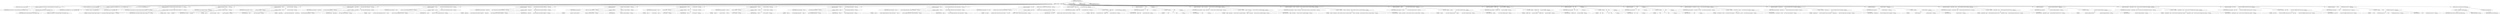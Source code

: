 digraph "printUsage" {  
"1993" [label = <(METHOD,printUsage)<SUB>798</SUB>> ]
"1994" [label = <(BLOCK,&lt;empty&gt;,&lt;empty&gt;)<SUB>798</SUB>> ]
"1995" [label = <(LOCAL,String lSep: java.lang.String)> ]
"1996" [label = <(&lt;operator&gt;.assignment,String lSep = System.getProperty(&quot;line.separator&quot;))<SUB>799</SUB>> ]
"1997" [label = <(IDENTIFIER,lSep,String lSep = System.getProperty(&quot;line.separator&quot;))<SUB>799</SUB>> ]
"1998" [label = <(getProperty,System.getProperty(&quot;line.separator&quot;))<SUB>799</SUB>> ]
"1999" [label = <(IDENTIFIER,System,System.getProperty(&quot;line.separator&quot;))<SUB>799</SUB>> ]
"2000" [label = <(LITERAL,&quot;line.separator&quot;,System.getProperty(&quot;line.separator&quot;))<SUB>799</SUB>> ]
"44" [label = <(LOCAL,StringBuffer msg: java.lang.StringBuffer)> ]
"2001" [label = <(&lt;operator&gt;.assignment,StringBuffer msg = new StringBuffer())<SUB>800</SUB>> ]
"2002" [label = <(IDENTIFIER,msg,StringBuffer msg = new StringBuffer())<SUB>800</SUB>> ]
"2003" [label = <(&lt;operator&gt;.alloc,new StringBuffer())<SUB>800</SUB>> ]
"2004" [label = <(&lt;init&gt;,new StringBuffer())<SUB>800</SUB>> ]
"43" [label = <(IDENTIFIER,msg,new StringBuffer())<SUB>800</SUB>> ]
"2005" [label = <(append,msg.append(&quot;ant [options] [target [target2 [target3] ...]]&quot; + lSep))<SUB>801</SUB>> ]
"2006" [label = <(IDENTIFIER,msg,msg.append(&quot;ant [options] [target [target2 [target3] ...]]&quot; + lSep))<SUB>801</SUB>> ]
"2007" [label = <(&lt;operator&gt;.addition,&quot;ant [options] [target [target2 [target3] ...]]&quot; + lSep)<SUB>801</SUB>> ]
"2008" [label = <(LITERAL,&quot;ant [options] [target [target2 [target3] ...]]&quot;,&quot;ant [options] [target [target2 [target3] ...]]&quot; + lSep)<SUB>801</SUB>> ]
"2009" [label = <(IDENTIFIER,lSep,&quot;ant [options] [target [target2 [target3] ...]]&quot; + lSep)<SUB>801</SUB>> ]
"2010" [label = <(append,msg.append(&quot;Options: &quot; + lSep))<SUB>802</SUB>> ]
"2011" [label = <(IDENTIFIER,msg,msg.append(&quot;Options: &quot; + lSep))<SUB>802</SUB>> ]
"2012" [label = <(&lt;operator&gt;.addition,&quot;Options: &quot; + lSep)<SUB>802</SUB>> ]
"2013" [label = <(LITERAL,&quot;Options: &quot;,&quot;Options: &quot; + lSep)<SUB>802</SUB>> ]
"2014" [label = <(IDENTIFIER,lSep,&quot;Options: &quot; + lSep)<SUB>802</SUB>> ]
"2015" [label = <(append,msg.append(&quot;  -help, -h              print this message&quot; + lSep))<SUB>803</SUB>> ]
"2016" [label = <(IDENTIFIER,msg,msg.append(&quot;  -help, -h              print this message&quot; + lSep))<SUB>803</SUB>> ]
"2017" [label = <(&lt;operator&gt;.addition,&quot;  -help, -h              print this message&quot; + lSep)<SUB>803</SUB>> ]
"2018" [label = <(LITERAL,&quot;  -help, -h              print this message&quot;,&quot;  -help, -h              print this message&quot; + lSep)<SUB>803</SUB>> ]
"2019" [label = <(IDENTIFIER,lSep,&quot;  -help, -h              print this message&quot; + lSep)<SUB>803</SUB>> ]
"2020" [label = <(append,msg.append(&quot;  -projecthelp, -p       print project help information&quot; + lSep))<SUB>804</SUB>> ]
"2021" [label = <(IDENTIFIER,msg,msg.append(&quot;  -projecthelp, -p       print project help information&quot; + lSep))<SUB>804</SUB>> ]
"2022" [label = <(&lt;operator&gt;.addition,&quot;  -projecthelp, -p       print project help information&quot; + lSep)<SUB>804</SUB>> ]
"2023" [label = <(LITERAL,&quot;  -projecthelp, -p       print project help information&quot;,&quot;  -projecthelp, -p       print project help information&quot; + lSep)<SUB>804</SUB>> ]
"2024" [label = <(IDENTIFIER,lSep,&quot;  -projecthelp, -p       print project help information&quot; + lSep)<SUB>804</SUB>> ]
"2025" [label = <(append,msg.append(&quot;  -version               print the version information and exit&quot; + lSep))<SUB>805</SUB>> ]
"2026" [label = <(IDENTIFIER,msg,msg.append(&quot;  -version               print the version information and exit&quot; + lSep))<SUB>805</SUB>> ]
"2027" [label = <(&lt;operator&gt;.addition,&quot;  -version               print the version information and exit&quot; + lSep)<SUB>805</SUB>> ]
"2028" [label = <(LITERAL,&quot;  -version               print the version information and exit&quot;,&quot;  -version               print the version information and exit&quot; + lSep)<SUB>805</SUB>> ]
"2029" [label = <(IDENTIFIER,lSep,&quot;  -version               print the version information and exit&quot; + lSep)<SUB>805</SUB>> ]
"2030" [label = <(append,msg.append(&quot;  -diagnostics           print information that might be helpful to&quot; + lSep))<SUB>806</SUB>> ]
"2031" [label = <(IDENTIFIER,msg,msg.append(&quot;  -diagnostics           print information that might be helpful to&quot; + lSep))<SUB>806</SUB>> ]
"2032" [label = <(&lt;operator&gt;.addition,&quot;  -diagnostics           print information that might be helpful to&quot; + lSep)<SUB>806</SUB>> ]
"2033" [label = <(LITERAL,&quot;  -diagnostics           print information that might be helpful to&quot;,&quot;  -diagnostics           print information that might be helpful to&quot; + lSep)<SUB>806</SUB>> ]
"2034" [label = <(IDENTIFIER,lSep,&quot;  -diagnostics           print information that might be helpful to&quot; + lSep)<SUB>806</SUB>> ]
"2035" [label = <(append,msg.append(&quot;                         diagnose or report problems.&quot; + lSep))<SUB>807</SUB>> ]
"2036" [label = <(IDENTIFIER,msg,msg.append(&quot;                         diagnose or report problems.&quot; + lSep))<SUB>807</SUB>> ]
"2037" [label = <(&lt;operator&gt;.addition,&quot;                         diagnose or report problems.&quot; + lSep)<SUB>807</SUB>> ]
"2038" [label = <(LITERAL,&quot;                         diagnose or report problems.&quot;,&quot;                         diagnose or report problems.&quot; + lSep)<SUB>807</SUB>> ]
"2039" [label = <(IDENTIFIER,lSep,&quot;                         diagnose or report problems.&quot; + lSep)<SUB>807</SUB>> ]
"2040" [label = <(append,msg.append(&quot;  -quiet, -q             be extra quiet&quot; + lSep))<SUB>808</SUB>> ]
"2041" [label = <(IDENTIFIER,msg,msg.append(&quot;  -quiet, -q             be extra quiet&quot; + lSep))<SUB>808</SUB>> ]
"2042" [label = <(&lt;operator&gt;.addition,&quot;  -quiet, -q             be extra quiet&quot; + lSep)<SUB>808</SUB>> ]
"2043" [label = <(LITERAL,&quot;  -quiet, -q             be extra quiet&quot;,&quot;  -quiet, -q             be extra quiet&quot; + lSep)<SUB>808</SUB>> ]
"2044" [label = <(IDENTIFIER,lSep,&quot;  -quiet, -q             be extra quiet&quot; + lSep)<SUB>808</SUB>> ]
"2045" [label = <(append,msg.append(&quot;  -verbose, -v           be extra verbose&quot; + lSep))<SUB>809</SUB>> ]
"2046" [label = <(IDENTIFIER,msg,msg.append(&quot;  -verbose, -v           be extra verbose&quot; + lSep))<SUB>809</SUB>> ]
"2047" [label = <(&lt;operator&gt;.addition,&quot;  -verbose, -v           be extra verbose&quot; + lSep)<SUB>809</SUB>> ]
"2048" [label = <(LITERAL,&quot;  -verbose, -v           be extra verbose&quot;,&quot;  -verbose, -v           be extra verbose&quot; + lSep)<SUB>809</SUB>> ]
"2049" [label = <(IDENTIFIER,lSep,&quot;  -verbose, -v           be extra verbose&quot; + lSep)<SUB>809</SUB>> ]
"2050" [label = <(append,msg.append(&quot;  -debug, -d             print debugging information&quot; + lSep))<SUB>810</SUB>> ]
"2051" [label = <(IDENTIFIER,msg,msg.append(&quot;  -debug, -d             print debugging information&quot; + lSep))<SUB>810</SUB>> ]
"2052" [label = <(&lt;operator&gt;.addition,&quot;  -debug, -d             print debugging information&quot; + lSep)<SUB>810</SUB>> ]
"2053" [label = <(LITERAL,&quot;  -debug, -d             print debugging information&quot;,&quot;  -debug, -d             print debugging information&quot; + lSep)<SUB>810</SUB>> ]
"2054" [label = <(IDENTIFIER,lSep,&quot;  -debug, -d             print debugging information&quot; + lSep)<SUB>810</SUB>> ]
"2055" [label = <(append,msg.append(&quot;  -emacs, -e             produce logging information without adornments&quot; + lSep))<SUB>811</SUB>> ]
"2056" [label = <(IDENTIFIER,msg,msg.append(&quot;  -emacs, -e             produce logging information without adornments&quot; + lSep))<SUB>811</SUB>> ]
"2057" [label = <(&lt;operator&gt;.addition,&quot;  -emacs, -e             produce logging information without adornments&quot; + lSep)<SUB>811</SUB>> ]
"2058" [label = <(LITERAL,&quot;  -emacs, -e             produce logging information without adornments&quot;,&quot;  -emacs, -e             produce logging information without adornments&quot; + lSep)<SUB>811</SUB>> ]
"2059" [label = <(IDENTIFIER,lSep,&quot;  -emacs, -e             produce logging information without adornments&quot; + lSep)<SUB>811</SUB>> ]
"2060" [label = <(append,msg.append(&quot;  -lib &lt;path&gt;            specifies a path to search for jars and classes&quot; + lSep))<SUB>812</SUB>> ]
"2061" [label = <(IDENTIFIER,msg,msg.append(&quot;  -lib &lt;path&gt;            specifies a path to search for jars and classes&quot; + lSep))<SUB>812</SUB>> ]
"2062" [label = <(&lt;operator&gt;.addition,&quot;  -lib &lt;path&gt;            specifies a path to search for jars and classes&quot; + lSep)<SUB>812</SUB>> ]
"2063" [label = <(LITERAL,&quot;  -lib &lt;path&gt;            specifies a path to search for jars and classes&quot;,&quot;  -lib &lt;path&gt;            specifies a path to search for jars and classes&quot; + lSep)<SUB>812</SUB>> ]
"2064" [label = <(IDENTIFIER,lSep,&quot;  -lib &lt;path&gt;            specifies a path to search for jars and classes&quot; + lSep)<SUB>812</SUB>> ]
"2065" [label = <(append,msg.append(&quot;  -logfile &lt;file&gt;        use given file for log&quot; + lSep))<SUB>813</SUB>> ]
"2066" [label = <(IDENTIFIER,msg,msg.append(&quot;  -logfile &lt;file&gt;        use given file for log&quot; + lSep))<SUB>813</SUB>> ]
"2067" [label = <(&lt;operator&gt;.addition,&quot;  -logfile &lt;file&gt;        use given file for log&quot; + lSep)<SUB>813</SUB>> ]
"2068" [label = <(LITERAL,&quot;  -logfile &lt;file&gt;        use given file for log&quot;,&quot;  -logfile &lt;file&gt;        use given file for log&quot; + lSep)<SUB>813</SUB>> ]
"2069" [label = <(IDENTIFIER,lSep,&quot;  -logfile &lt;file&gt;        use given file for log&quot; + lSep)<SUB>813</SUB>> ]
"2070" [label = <(append,msg.append(&quot;    -l     &lt;file&gt;                ''&quot; + lSep))<SUB>814</SUB>> ]
"2071" [label = <(IDENTIFIER,msg,msg.append(&quot;    -l     &lt;file&gt;                ''&quot; + lSep))<SUB>814</SUB>> ]
"2072" [label = <(&lt;operator&gt;.addition,&quot;    -l     &lt;file&gt;                ''&quot; + lSep)<SUB>814</SUB>> ]
"2073" [label = <(LITERAL,&quot;    -l     &lt;file&gt;                ''&quot;,&quot;    -l     &lt;file&gt;                ''&quot; + lSep)<SUB>814</SUB>> ]
"2074" [label = <(IDENTIFIER,lSep,&quot;    -l     &lt;file&gt;                ''&quot; + lSep)<SUB>814</SUB>> ]
"2075" [label = <(append,msg.append(&quot;  -logger &lt;classname&gt;    the class which is to perform logging&quot; + lSep))<SUB>815</SUB>> ]
"2076" [label = <(IDENTIFIER,msg,msg.append(&quot;  -logger &lt;classname&gt;    the class which is to perform logging&quot; + lSep))<SUB>815</SUB>> ]
"2077" [label = <(&lt;operator&gt;.addition,&quot;  -logger &lt;classname&gt;    the class which is to perform logging&quot; + lSep)<SUB>815</SUB>> ]
"2078" [label = <(LITERAL,&quot;  -logger &lt;classname&gt;    the class which is to perform logging&quot;,&quot;  -logger &lt;classname&gt;    the class which is to perform logging&quot; + lSep)<SUB>815</SUB>> ]
"2079" [label = <(IDENTIFIER,lSep,&quot;  -logger &lt;classname&gt;    the class which is to perform logging&quot; + lSep)<SUB>815</SUB>> ]
"2080" [label = <(append,msg.append(&quot;  -listener &lt;classname&gt;  add an instance of class as a project listener&quot; + lSep))<SUB>816</SUB>> ]
"2081" [label = <(IDENTIFIER,msg,msg.append(&quot;  -listener &lt;classname&gt;  add an instance of class as a project listener&quot; + lSep))<SUB>816</SUB>> ]
"2082" [label = <(&lt;operator&gt;.addition,&quot;  -listener &lt;classname&gt;  add an instance of class as a project listener&quot; + lSep)<SUB>816</SUB>> ]
"2083" [label = <(LITERAL,&quot;  -listener &lt;classname&gt;  add an instance of class as a project listener&quot;,&quot;  -listener &lt;classname&gt;  add an instance of class as a project listener&quot; + lSep)<SUB>816</SUB>> ]
"2084" [label = <(IDENTIFIER,lSep,&quot;  -listener &lt;classname&gt;  add an instance of class as a project listener&quot; + lSep)<SUB>816</SUB>> ]
"2085" [label = <(append,msg.append(&quot;  -noinput               do not allow interactive input&quot; + lSep))<SUB>817</SUB>> ]
"2086" [label = <(IDENTIFIER,msg,msg.append(&quot;  -noinput               do not allow interactive input&quot; + lSep))<SUB>817</SUB>> ]
"2087" [label = <(&lt;operator&gt;.addition,&quot;  -noinput               do not allow interactive input&quot; + lSep)<SUB>817</SUB>> ]
"2088" [label = <(LITERAL,&quot;  -noinput               do not allow interactive input&quot;,&quot;  -noinput               do not allow interactive input&quot; + lSep)<SUB>817</SUB>> ]
"2089" [label = <(IDENTIFIER,lSep,&quot;  -noinput               do not allow interactive input&quot; + lSep)<SUB>817</SUB>> ]
"2090" [label = <(append,msg.append(&quot;  -buildfile &lt;file&gt;      use given buildfile&quot; + lSep))<SUB>818</SUB>> ]
"2091" [label = <(IDENTIFIER,msg,msg.append(&quot;  -buildfile &lt;file&gt;      use given buildfile&quot; + lSep))<SUB>818</SUB>> ]
"2092" [label = <(&lt;operator&gt;.addition,&quot;  -buildfile &lt;file&gt;      use given buildfile&quot; + lSep)<SUB>818</SUB>> ]
"2093" [label = <(LITERAL,&quot;  -buildfile &lt;file&gt;      use given buildfile&quot;,&quot;  -buildfile &lt;file&gt;      use given buildfile&quot; + lSep)<SUB>818</SUB>> ]
"2094" [label = <(IDENTIFIER,lSep,&quot;  -buildfile &lt;file&gt;      use given buildfile&quot; + lSep)<SUB>818</SUB>> ]
"2095" [label = <(append,msg.append(&quot;    -file    &lt;file&gt;              ''&quot; + lSep))<SUB>819</SUB>> ]
"2096" [label = <(IDENTIFIER,msg,msg.append(&quot;    -file    &lt;file&gt;              ''&quot; + lSep))<SUB>819</SUB>> ]
"2097" [label = <(&lt;operator&gt;.addition,&quot;    -file    &lt;file&gt;              ''&quot; + lSep)<SUB>819</SUB>> ]
"2098" [label = <(LITERAL,&quot;    -file    &lt;file&gt;              ''&quot;,&quot;    -file    &lt;file&gt;              ''&quot; + lSep)<SUB>819</SUB>> ]
"2099" [label = <(IDENTIFIER,lSep,&quot;    -file    &lt;file&gt;              ''&quot; + lSep)<SUB>819</SUB>> ]
"2100" [label = <(append,msg.append(&quot;    -f       &lt;file&gt;              ''&quot; + lSep))<SUB>820</SUB>> ]
"2101" [label = <(IDENTIFIER,msg,msg.append(&quot;    -f       &lt;file&gt;              ''&quot; + lSep))<SUB>820</SUB>> ]
"2102" [label = <(&lt;operator&gt;.addition,&quot;    -f       &lt;file&gt;              ''&quot; + lSep)<SUB>820</SUB>> ]
"2103" [label = <(LITERAL,&quot;    -f       &lt;file&gt;              ''&quot;,&quot;    -f       &lt;file&gt;              ''&quot; + lSep)<SUB>820</SUB>> ]
"2104" [label = <(IDENTIFIER,lSep,&quot;    -f       &lt;file&gt;              ''&quot; + lSep)<SUB>820</SUB>> ]
"2105" [label = <(append,msg.append(&quot;  -D&lt;property&gt;=&lt;value&gt;   use value for given property&quot; + lSep))<SUB>821</SUB>> ]
"2106" [label = <(IDENTIFIER,msg,msg.append(&quot;  -D&lt;property&gt;=&lt;value&gt;   use value for given property&quot; + lSep))<SUB>821</SUB>> ]
"2107" [label = <(&lt;operator&gt;.addition,&quot;  -D&lt;property&gt;=&lt;value&gt;   use value for given property&quot; + lSep)<SUB>821</SUB>> ]
"2108" [label = <(LITERAL,&quot;  -D&lt;property&gt;=&lt;value&gt;   use value for given property&quot;,&quot;  -D&lt;property&gt;=&lt;value&gt;   use value for given property&quot; + lSep)<SUB>821</SUB>> ]
"2109" [label = <(IDENTIFIER,lSep,&quot;  -D&lt;property&gt;=&lt;value&gt;   use value for given property&quot; + lSep)<SUB>821</SUB>> ]
"2110" [label = <(append,msg.append(&quot;  -keep-going, -k        execute all targets that do not depend&quot; + lSep))<SUB>822</SUB>> ]
"2111" [label = <(IDENTIFIER,msg,msg.append(&quot;  -keep-going, -k        execute all targets that do not depend&quot; + lSep))<SUB>822</SUB>> ]
"2112" [label = <(&lt;operator&gt;.addition,&quot;  -keep-going, -k        execute all targets that do not depend&quot; + lSep)<SUB>822</SUB>> ]
"2113" [label = <(LITERAL,&quot;  -keep-going, -k        execute all targets that do not depend&quot;,&quot;  -keep-going, -k        execute all targets that do not depend&quot; + lSep)<SUB>822</SUB>> ]
"2114" [label = <(IDENTIFIER,lSep,&quot;  -keep-going, -k        execute all targets that do not depend&quot; + lSep)<SUB>822</SUB>> ]
"2115" [label = <(append,msg.append(&quot;                         on failed target(s)&quot; + lSep))<SUB>823</SUB>> ]
"2116" [label = <(IDENTIFIER,msg,msg.append(&quot;                         on failed target(s)&quot; + lSep))<SUB>823</SUB>> ]
"2117" [label = <(&lt;operator&gt;.addition,&quot;                         on failed target(s)&quot; + lSep)<SUB>823</SUB>> ]
"2118" [label = <(LITERAL,&quot;                         on failed target(s)&quot;,&quot;                         on failed target(s)&quot; + lSep)<SUB>823</SUB>> ]
"2119" [label = <(IDENTIFIER,lSep,&quot;                         on failed target(s)&quot; + lSep)<SUB>823</SUB>> ]
"2120" [label = <(append,msg.append(&quot;  -propertyfile &lt;name&gt;   load all properties from file with -D&quot; + lSep))<SUB>824</SUB>> ]
"2121" [label = <(IDENTIFIER,msg,msg.append(&quot;  -propertyfile &lt;name&gt;   load all properties from file with -D&quot; + lSep))<SUB>824</SUB>> ]
"2122" [label = <(&lt;operator&gt;.addition,&quot;  -propertyfile &lt;name&gt;   load all properties from file with -D&quot; + lSep)<SUB>824</SUB>> ]
"2123" [label = <(LITERAL,&quot;  -propertyfile &lt;name&gt;   load all properties from file with -D&quot;,&quot;  -propertyfile &lt;name&gt;   load all properties from file with -D&quot; + lSep)<SUB>824</SUB>> ]
"2124" [label = <(IDENTIFIER,lSep,&quot;  -propertyfile &lt;name&gt;   load all properties from file with -D&quot; + lSep)<SUB>824</SUB>> ]
"2125" [label = <(append,msg.append(&quot;                         properties taking precedence&quot; + lSep))<SUB>825</SUB>> ]
"2126" [label = <(IDENTIFIER,msg,msg.append(&quot;                         properties taking precedence&quot; + lSep))<SUB>825</SUB>> ]
"2127" [label = <(&lt;operator&gt;.addition,&quot;                         properties taking precedence&quot; + lSep)<SUB>825</SUB>> ]
"2128" [label = <(LITERAL,&quot;                         properties taking precedence&quot;,&quot;                         properties taking precedence&quot; + lSep)<SUB>825</SUB>> ]
"2129" [label = <(IDENTIFIER,lSep,&quot;                         properties taking precedence&quot; + lSep)<SUB>825</SUB>> ]
"2130" [label = <(append,msg.append(&quot;  -inputhandler &lt;class&gt;  the class which will handle input requests&quot; + lSep))<SUB>826</SUB>> ]
"2131" [label = <(IDENTIFIER,msg,msg.append(&quot;  -inputhandler &lt;class&gt;  the class which will handle input requests&quot; + lSep))<SUB>826</SUB>> ]
"2132" [label = <(&lt;operator&gt;.addition,&quot;  -inputhandler &lt;class&gt;  the class which will handle input requests&quot; + lSep)<SUB>826</SUB>> ]
"2133" [label = <(LITERAL,&quot;  -inputhandler &lt;class&gt;  the class which will handle input requests&quot;,&quot;  -inputhandler &lt;class&gt;  the class which will handle input requests&quot; + lSep)<SUB>826</SUB>> ]
"2134" [label = <(IDENTIFIER,lSep,&quot;  -inputhandler &lt;class&gt;  the class which will handle input requests&quot; + lSep)<SUB>826</SUB>> ]
"2135" [label = <(append,msg.append(&quot;  -find &lt;file&gt;           (s)earch for buildfile towards the root of&quot; + lSep))<SUB>827</SUB>> ]
"2136" [label = <(IDENTIFIER,msg,msg.append(&quot;  -find &lt;file&gt;           (s)earch for buildfile towards the root of&quot; + lSep))<SUB>827</SUB>> ]
"2137" [label = <(&lt;operator&gt;.addition,&quot;  -find &lt;file&gt;           (s)earch for buildfile towards the root of&quot; + lSep)<SUB>827</SUB>> ]
"2138" [label = <(LITERAL,&quot;  -find &lt;file&gt;           (s)earch for buildfile towards the root of&quot;,&quot;  -find &lt;file&gt;           (s)earch for buildfile towards the root of&quot; + lSep)<SUB>827</SUB>> ]
"2139" [label = <(IDENTIFIER,lSep,&quot;  -find &lt;file&gt;           (s)earch for buildfile towards the root of&quot; + lSep)<SUB>827</SUB>> ]
"2140" [label = <(append,msg.append(&quot;    -s  &lt;file&gt;           the filesystem and use it&quot; + lSep))<SUB>828</SUB>> ]
"2141" [label = <(IDENTIFIER,msg,msg.append(&quot;    -s  &lt;file&gt;           the filesystem and use it&quot; + lSep))<SUB>828</SUB>> ]
"2142" [label = <(&lt;operator&gt;.addition,&quot;    -s  &lt;file&gt;           the filesystem and use it&quot; + lSep)<SUB>828</SUB>> ]
"2143" [label = <(LITERAL,&quot;    -s  &lt;file&gt;           the filesystem and use it&quot;,&quot;    -s  &lt;file&gt;           the filesystem and use it&quot; + lSep)<SUB>828</SUB>> ]
"2144" [label = <(IDENTIFIER,lSep,&quot;    -s  &lt;file&gt;           the filesystem and use it&quot; + lSep)<SUB>828</SUB>> ]
"2145" [label = <(println,System.out.println(msg.toString()))<SUB>829</SUB>> ]
"2146" [label = <(&lt;operator&gt;.fieldAccess,System.out)<SUB>829</SUB>> ]
"2147" [label = <(IDENTIFIER,System,System.out.println(msg.toString()))<SUB>829</SUB>> ]
"2148" [label = <(FIELD_IDENTIFIER,out,out)<SUB>829</SUB>> ]
"2149" [label = <(toString,msg.toString())<SUB>829</SUB>> ]
"2150" [label = <(IDENTIFIER,msg,msg.toString())<SUB>829</SUB>> ]
"2151" [label = <(MODIFIER,PRIVATE)> ]
"2152" [label = <(MODIFIER,STATIC)> ]
"2153" [label = <(METHOD_RETURN,void)<SUB>798</SUB>> ]
  "1993" -> "1994" 
  "1993" -> "2151" 
  "1993" -> "2152" 
  "1993" -> "2153" 
  "1994" -> "1995" 
  "1994" -> "1996" 
  "1994" -> "44" 
  "1994" -> "2001" 
  "1994" -> "2004" 
  "1994" -> "2005" 
  "1994" -> "2010" 
  "1994" -> "2015" 
  "1994" -> "2020" 
  "1994" -> "2025" 
  "1994" -> "2030" 
  "1994" -> "2035" 
  "1994" -> "2040" 
  "1994" -> "2045" 
  "1994" -> "2050" 
  "1994" -> "2055" 
  "1994" -> "2060" 
  "1994" -> "2065" 
  "1994" -> "2070" 
  "1994" -> "2075" 
  "1994" -> "2080" 
  "1994" -> "2085" 
  "1994" -> "2090" 
  "1994" -> "2095" 
  "1994" -> "2100" 
  "1994" -> "2105" 
  "1994" -> "2110" 
  "1994" -> "2115" 
  "1994" -> "2120" 
  "1994" -> "2125" 
  "1994" -> "2130" 
  "1994" -> "2135" 
  "1994" -> "2140" 
  "1994" -> "2145" 
  "1996" -> "1997" 
  "1996" -> "1998" 
  "1998" -> "1999" 
  "1998" -> "2000" 
  "2001" -> "2002" 
  "2001" -> "2003" 
  "2004" -> "43" 
  "2005" -> "2006" 
  "2005" -> "2007" 
  "2007" -> "2008" 
  "2007" -> "2009" 
  "2010" -> "2011" 
  "2010" -> "2012" 
  "2012" -> "2013" 
  "2012" -> "2014" 
  "2015" -> "2016" 
  "2015" -> "2017" 
  "2017" -> "2018" 
  "2017" -> "2019" 
  "2020" -> "2021" 
  "2020" -> "2022" 
  "2022" -> "2023" 
  "2022" -> "2024" 
  "2025" -> "2026" 
  "2025" -> "2027" 
  "2027" -> "2028" 
  "2027" -> "2029" 
  "2030" -> "2031" 
  "2030" -> "2032" 
  "2032" -> "2033" 
  "2032" -> "2034" 
  "2035" -> "2036" 
  "2035" -> "2037" 
  "2037" -> "2038" 
  "2037" -> "2039" 
  "2040" -> "2041" 
  "2040" -> "2042" 
  "2042" -> "2043" 
  "2042" -> "2044" 
  "2045" -> "2046" 
  "2045" -> "2047" 
  "2047" -> "2048" 
  "2047" -> "2049" 
  "2050" -> "2051" 
  "2050" -> "2052" 
  "2052" -> "2053" 
  "2052" -> "2054" 
  "2055" -> "2056" 
  "2055" -> "2057" 
  "2057" -> "2058" 
  "2057" -> "2059" 
  "2060" -> "2061" 
  "2060" -> "2062" 
  "2062" -> "2063" 
  "2062" -> "2064" 
  "2065" -> "2066" 
  "2065" -> "2067" 
  "2067" -> "2068" 
  "2067" -> "2069" 
  "2070" -> "2071" 
  "2070" -> "2072" 
  "2072" -> "2073" 
  "2072" -> "2074" 
  "2075" -> "2076" 
  "2075" -> "2077" 
  "2077" -> "2078" 
  "2077" -> "2079" 
  "2080" -> "2081" 
  "2080" -> "2082" 
  "2082" -> "2083" 
  "2082" -> "2084" 
  "2085" -> "2086" 
  "2085" -> "2087" 
  "2087" -> "2088" 
  "2087" -> "2089" 
  "2090" -> "2091" 
  "2090" -> "2092" 
  "2092" -> "2093" 
  "2092" -> "2094" 
  "2095" -> "2096" 
  "2095" -> "2097" 
  "2097" -> "2098" 
  "2097" -> "2099" 
  "2100" -> "2101" 
  "2100" -> "2102" 
  "2102" -> "2103" 
  "2102" -> "2104" 
  "2105" -> "2106" 
  "2105" -> "2107" 
  "2107" -> "2108" 
  "2107" -> "2109" 
  "2110" -> "2111" 
  "2110" -> "2112" 
  "2112" -> "2113" 
  "2112" -> "2114" 
  "2115" -> "2116" 
  "2115" -> "2117" 
  "2117" -> "2118" 
  "2117" -> "2119" 
  "2120" -> "2121" 
  "2120" -> "2122" 
  "2122" -> "2123" 
  "2122" -> "2124" 
  "2125" -> "2126" 
  "2125" -> "2127" 
  "2127" -> "2128" 
  "2127" -> "2129" 
  "2130" -> "2131" 
  "2130" -> "2132" 
  "2132" -> "2133" 
  "2132" -> "2134" 
  "2135" -> "2136" 
  "2135" -> "2137" 
  "2137" -> "2138" 
  "2137" -> "2139" 
  "2140" -> "2141" 
  "2140" -> "2142" 
  "2142" -> "2143" 
  "2142" -> "2144" 
  "2145" -> "2146" 
  "2145" -> "2149" 
  "2146" -> "2147" 
  "2146" -> "2148" 
  "2149" -> "2150" 
}
